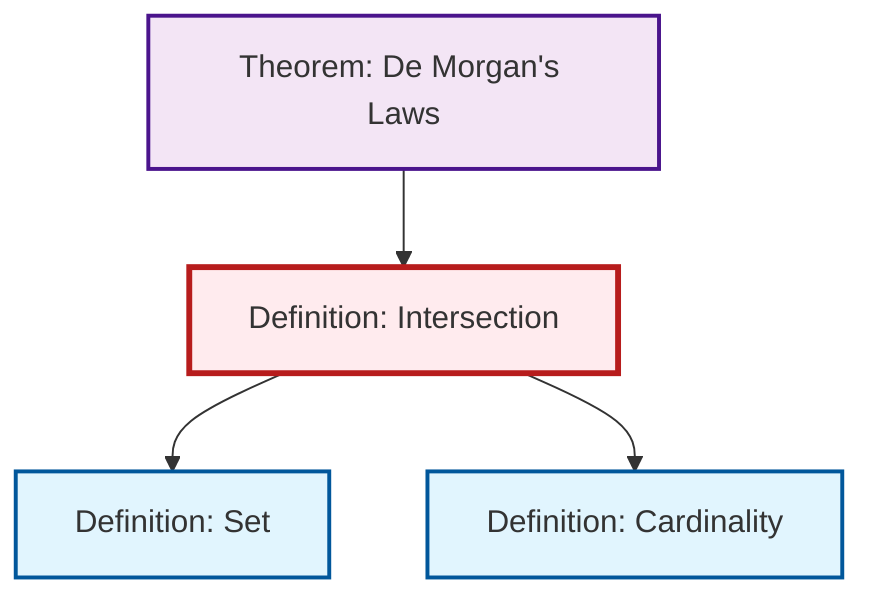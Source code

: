 graph TD
    classDef definition fill:#e1f5fe,stroke:#01579b,stroke-width:2px
    classDef theorem fill:#f3e5f5,stroke:#4a148c,stroke-width:2px
    classDef axiom fill:#fff3e0,stroke:#e65100,stroke-width:2px
    classDef example fill:#e8f5e9,stroke:#1b5e20,stroke-width:2px
    classDef current fill:#ffebee,stroke:#b71c1c,stroke-width:3px
    def-cardinality["Definition: Cardinality"]:::definition
    thm-de-morgan["Theorem: De Morgan's Laws"]:::theorem
    def-set["Definition: Set"]:::definition
    def-intersection["Definition: Intersection"]:::definition
    thm-de-morgan --> def-intersection
    def-intersection --> def-set
    def-intersection --> def-cardinality
    class def-intersection current